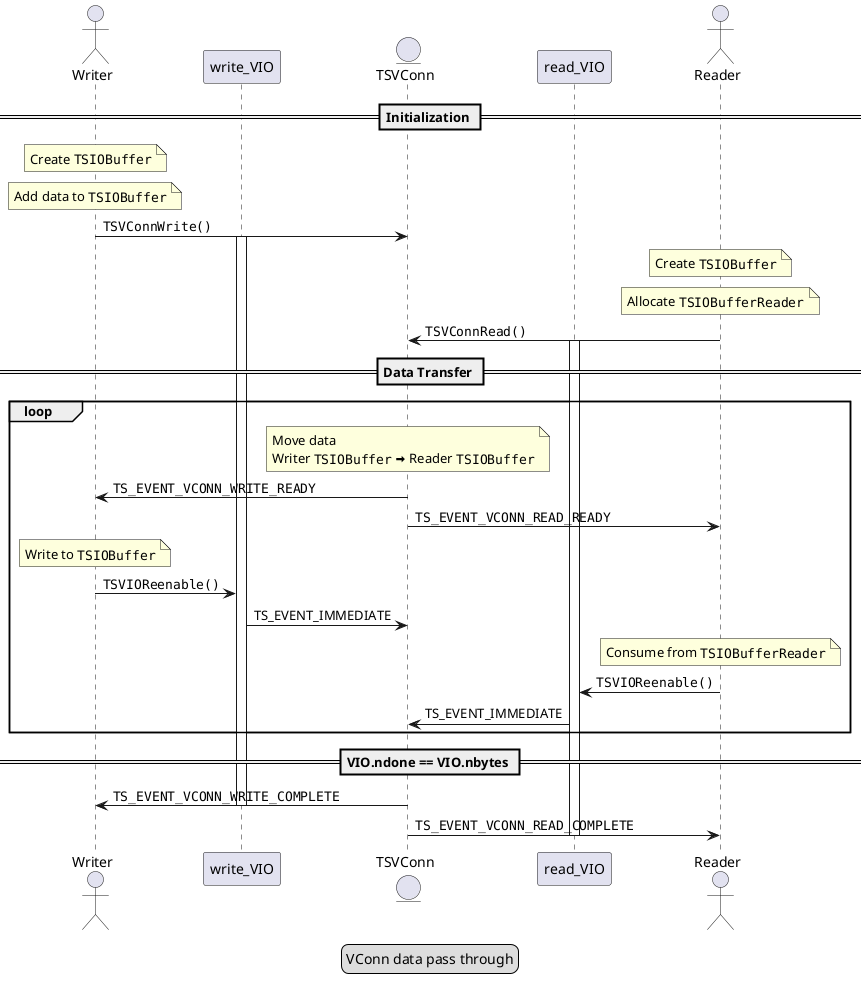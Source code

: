 @startuml

legend
VConn data pass through
endlegend

actor Writer
participant write_VIO
entity TSVConn
participant read_VIO
actor Reader

== Initialization ==
note over Writer : Create ""TSIOBuffer""
note over Writer : Add data to ""TSIOBuffer""
Writer -> TSVConn : ""TSVConnWrite()""
activate write_VIO

note over Reader: Create ""TSIOBuffer""
note over Reader : Allocate ""TSIOBufferReader""
Reader -> TSVConn : ""TSVConnRead()""
activate read_VIO

== Data Transfer ==
loop

note over TSVConn: Move data\nWriter ""TSIOBuffer"" <&arrow-thick-right> Reader ""TSIOBuffer""
TSVConn -> Writer : ""TS_EVENT_VCONN_WRITE_READY""
TSVConn -> Reader : ""TS_EVENT_VCONN_READ_READY""

note over Writer : Write to ""TSIOBuffer""
Writer -> write_VIO : ""TSVIOReenable()""
write_VIO -> TSVConn : TS_EVENT_IMMEDIATE
note over Reader : Consume from ""TSIOBufferReader""
Reader -> read_VIO : ""TSVIOReenable()""
read_VIO -> TSVConn : TS_EVENT_IMMEDIATE

end

== VIO.ndone == VIO.nbytes ==

TSVConn -> Writer : ""TS_EVENT_VCONN_WRITE_COMPLETE""
deactivate write_VIO
TSVConn -> Reader : ""TS_EVENT_VCONN_READ_COMPLETE""
deactivate read_VIO

@enduml
